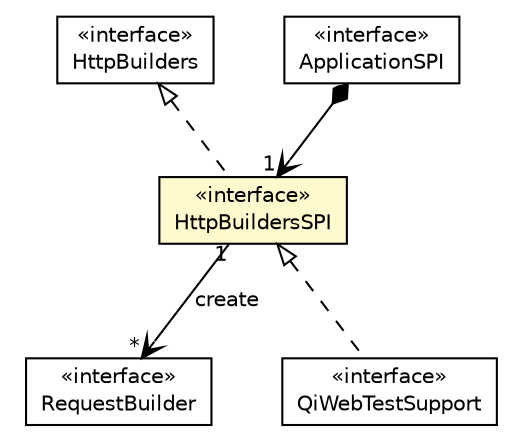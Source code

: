 #!/usr/local/bin/dot
#
# Class diagram 
# Generated by UMLGraph version R5_6-24-gf6e263 (http://www.umlgraph.org/)
#

digraph G {
	edge [fontname="Helvetica",fontsize=10,labelfontname="Helvetica",labelfontsize=10];
	node [fontname="Helvetica",fontsize=10,shape=plaintext];
	nodesep=0.25;
	ranksep=0.5;
	// org.qiweb.api.http.HttpBuilders
	c19717 [label=<<table title="org.qiweb.api.http.HttpBuilders" border="0" cellborder="1" cellspacing="0" cellpadding="2" port="p" href="../../api/http/HttpBuilders.html">
		<tr><td><table border="0" cellspacing="0" cellpadding="1">
<tr><td align="center" balign="center"> &#171;interface&#187; </td></tr>
<tr><td align="center" balign="center"> HttpBuilders </td></tr>
		</table></td></tr>
		</table>>, URL="../../api/http/HttpBuilders.html", fontname="Helvetica", fontcolor="black", fontsize=10.0];
	// org.qiweb.spi.ApplicationSPI
	c19828 [label=<<table title="org.qiweb.spi.ApplicationSPI" border="0" cellborder="1" cellspacing="0" cellpadding="2" port="p" href="../ApplicationSPI.html">
		<tr><td><table border="0" cellspacing="0" cellpadding="1">
<tr><td align="center" balign="center"> &#171;interface&#187; </td></tr>
<tr><td align="center" balign="center"> ApplicationSPI </td></tr>
		</table></td></tr>
		</table>>, URL="../ApplicationSPI.html", fontname="Helvetica", fontcolor="black", fontsize=10.0];
	// org.qiweb.spi.http.HttpBuildersSPI
	c19842 [label=<<table title="org.qiweb.spi.http.HttpBuildersSPI" border="0" cellborder="1" cellspacing="0" cellpadding="2" port="p" bgcolor="lemonChiffon" href="./HttpBuildersSPI.html">
		<tr><td><table border="0" cellspacing="0" cellpadding="1">
<tr><td align="center" balign="center"> &#171;interface&#187; </td></tr>
<tr><td align="center" balign="center"> HttpBuildersSPI </td></tr>
		</table></td></tr>
		</table>>, URL="./HttpBuildersSPI.html", fontname="Helvetica", fontcolor="black", fontsize=10.0];
	// org.qiweb.spi.http.HttpBuildersSPI.RequestBuilder
	c19843 [label=<<table title="org.qiweb.spi.http.HttpBuildersSPI.RequestBuilder" border="0" cellborder="1" cellspacing="0" cellpadding="2" port="p" href="./HttpBuildersSPI.RequestBuilder.html">
		<tr><td><table border="0" cellspacing="0" cellpadding="1">
<tr><td align="center" balign="center"> &#171;interface&#187; </td></tr>
<tr><td align="center" balign="center"> RequestBuilder </td></tr>
		</table></td></tr>
		</table>>, URL="./HttpBuildersSPI.RequestBuilder.html", fontname="Helvetica", fontcolor="black", fontsize=10.0];
	// org.qiweb.test.QiWebTestSupport
	c19853 [label=<<table title="org.qiweb.test.QiWebTestSupport" border="0" cellborder="1" cellspacing="0" cellpadding="2" port="p" href="../../test/QiWebTestSupport.html">
		<tr><td><table border="0" cellspacing="0" cellpadding="1">
<tr><td align="center" balign="center"> &#171;interface&#187; </td></tr>
<tr><td align="center" balign="center"> QiWebTestSupport </td></tr>
		</table></td></tr>
		</table>>, URL="../../test/QiWebTestSupport.html", fontname="Helvetica", fontcolor="black", fontsize=10.0];
	// org.qiweb.spi.ApplicationSPI NAVCOMPOSED org.qiweb.spi.http.HttpBuildersSPI
	c19828:p -> c19842:p [taillabel="1", label="", headlabel="1", fontname="Helvetica", fontcolor="black", fontsize=10.0, color="black", arrowhead=open, arrowtail=diamond, dir=both];
	//org.qiweb.spi.http.HttpBuildersSPI implements org.qiweb.api.http.HttpBuilders
	c19717:p -> c19842:p [dir=back,arrowtail=empty,style=dashed];
	// org.qiweb.spi.http.HttpBuildersSPI NAVASSOC org.qiweb.spi.http.HttpBuildersSPI.RequestBuilder
	c19842:p -> c19843:p [taillabel="1", label="create", headlabel="*", fontname="Helvetica", fontcolor="black", fontsize=10.0, color="black", arrowhead=open];
	//org.qiweb.test.QiWebTestSupport implements org.qiweb.spi.http.HttpBuildersSPI
	c19842:p -> c19853:p [dir=back,arrowtail=empty,style=dashed];
}

